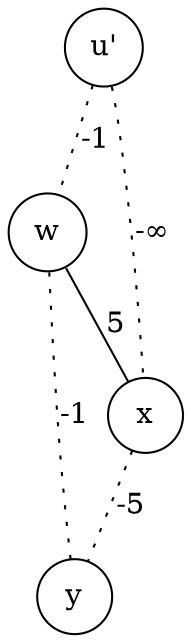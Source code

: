 graph g{
layout = dot

uv [shape=circle, label="u'"];
w [shape=circle];
x [shape=circle];
y [shape=circle];

uv -- w [label = "-1" style = dotted];
uv -- x [label = "-∞", style = dotted];

w -- x [label = "5"];
w -- y [label = "-1", style= dotted];

x -- y [label = "-5", style= dotted];
}